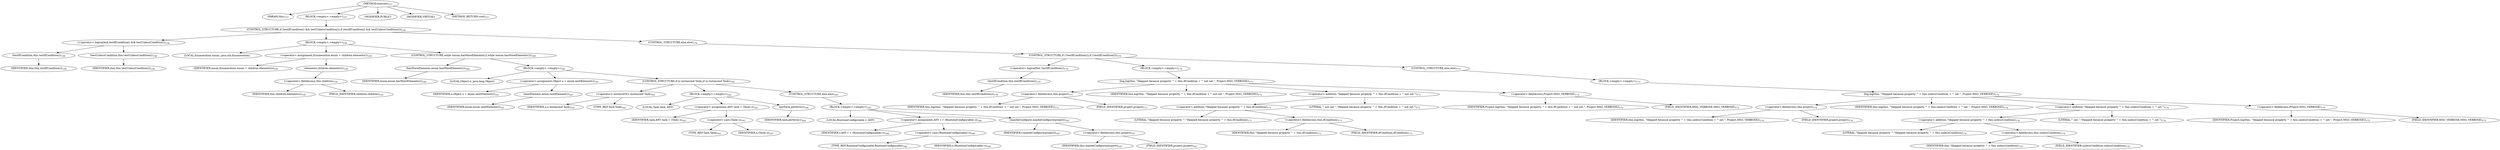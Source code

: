 digraph "execute" {  
"308" [label = <(METHOD,execute)<SUB>157</SUB>> ]
"20" [label = <(PARAM,this)<SUB>157</SUB>> ]
"309" [label = <(BLOCK,&lt;empty&gt;,&lt;empty&gt;)<SUB>157</SUB>> ]
"310" [label = <(CONTROL_STRUCTURE,if (testIfCondition() &amp;&amp; testUnlessCondition()),if (testIfCondition() &amp;&amp; testUnlessCondition()))<SUB>158</SUB>> ]
"311" [label = <(&lt;operator&gt;.logicalAnd,testIfCondition() &amp;&amp; testUnlessCondition())<SUB>158</SUB>> ]
"312" [label = <(testIfCondition,this.testIfCondition())<SUB>158</SUB>> ]
"19" [label = <(IDENTIFIER,this,this.testIfCondition())<SUB>158</SUB>> ]
"313" [label = <(testUnlessCondition,this.testUnlessCondition())<SUB>158</SUB>> ]
"21" [label = <(IDENTIFIER,this,this.testUnlessCondition())<SUB>158</SUB>> ]
"314" [label = <(BLOCK,&lt;empty&gt;,&lt;empty&gt;)<SUB>158</SUB>> ]
"315" [label = <(LOCAL,Enumeration enum: java.util.Enumeration)> ]
"316" [label = <(&lt;operator&gt;.assignment,Enumeration enum = children.elements())<SUB>159</SUB>> ]
"317" [label = <(IDENTIFIER,enum,Enumeration enum = children.elements())<SUB>159</SUB>> ]
"318" [label = <(elements,children.elements())<SUB>159</SUB>> ]
"319" [label = <(&lt;operator&gt;.fieldAccess,this.children)<SUB>159</SUB>> ]
"320" [label = <(IDENTIFIER,this,children.elements())<SUB>159</SUB>> ]
"321" [label = <(FIELD_IDENTIFIER,children,children)<SUB>159</SUB>> ]
"322" [label = <(CONTROL_STRUCTURE,while (enum.hasMoreElements()),while (enum.hasMoreElements()))<SUB>160</SUB>> ]
"323" [label = <(hasMoreElements,enum.hasMoreElements())<SUB>160</SUB>> ]
"324" [label = <(IDENTIFIER,enum,enum.hasMoreElements())<SUB>160</SUB>> ]
"325" [label = <(BLOCK,&lt;empty&gt;,&lt;empty&gt;)<SUB>160</SUB>> ]
"326" [label = <(LOCAL,Object o: java.lang.Object)> ]
"327" [label = <(&lt;operator&gt;.assignment,Object o = enum.nextElement())<SUB>161</SUB>> ]
"328" [label = <(IDENTIFIER,o,Object o = enum.nextElement())<SUB>161</SUB>> ]
"329" [label = <(nextElement,enum.nextElement())<SUB>161</SUB>> ]
"330" [label = <(IDENTIFIER,enum,enum.nextElement())<SUB>161</SUB>> ]
"331" [label = <(CONTROL_STRUCTURE,if (o instanceof Task),if (o instanceof Task))<SUB>162</SUB>> ]
"332" [label = <(&lt;operator&gt;.instanceOf,o instanceof Task)<SUB>162</SUB>> ]
"333" [label = <(IDENTIFIER,o,o instanceof Task)<SUB>162</SUB>> ]
"334" [label = <(TYPE_REF,Task,Task)<SUB>162</SUB>> ]
"335" [label = <(BLOCK,&lt;empty&gt;,&lt;empty&gt;)<SUB>162</SUB>> ]
"336" [label = <(LOCAL,Task task: ANY)> ]
"337" [label = <(&lt;operator&gt;.assignment,ANY task = (Task) o)<SUB>163</SUB>> ]
"338" [label = <(IDENTIFIER,task,ANY task = (Task) o)<SUB>163</SUB>> ]
"339" [label = <(&lt;operator&gt;.cast,(Task) o)<SUB>163</SUB>> ]
"340" [label = <(TYPE_REF,Task,Task)<SUB>163</SUB>> ]
"341" [label = <(IDENTIFIER,o,(Task) o)<SUB>163</SUB>> ]
"342" [label = <(perform,perform())<SUB>164</SUB>> ]
"343" [label = <(IDENTIFIER,task,perform())<SUB>164</SUB>> ]
"344" [label = <(CONTROL_STRUCTURE,else,else)<SUB>165</SUB>> ]
"345" [label = <(BLOCK,&lt;empty&gt;,&lt;empty&gt;)<SUB>165</SUB>> ]
"346" [label = <(LOCAL,RuntimeConfigurable r: ANY)> ]
"347" [label = <(&lt;operator&gt;.assignment,ANY r = (RuntimeConfigurable) o)<SUB>166</SUB>> ]
"348" [label = <(IDENTIFIER,r,ANY r = (RuntimeConfigurable) o)<SUB>166</SUB>> ]
"349" [label = <(&lt;operator&gt;.cast,(RuntimeConfigurable) o)<SUB>166</SUB>> ]
"350" [label = <(TYPE_REF,RuntimeConfigurable,RuntimeConfigurable)<SUB>166</SUB>> ]
"351" [label = <(IDENTIFIER,o,(RuntimeConfigurable) o)<SUB>166</SUB>> ]
"352" [label = <(maybeConfigure,maybeConfigure(project))<SUB>167</SUB>> ]
"353" [label = <(IDENTIFIER,r,maybeConfigure(project))<SUB>167</SUB>> ]
"354" [label = <(&lt;operator&gt;.fieldAccess,this.project)<SUB>167</SUB>> ]
"355" [label = <(IDENTIFIER,this,maybeConfigure(project))<SUB>167</SUB>> ]
"356" [label = <(FIELD_IDENTIFIER,project,project)<SUB>167</SUB>> ]
"357" [label = <(CONTROL_STRUCTURE,else,else)<SUB>170</SUB>> ]
"358" [label = <(CONTROL_STRUCTURE,if (!testIfCondition()),if (!testIfCondition()))<SUB>170</SUB>> ]
"359" [label = <(&lt;operator&gt;.logicalNot,!testIfCondition())<SUB>170</SUB>> ]
"360" [label = <(testIfCondition,this.testIfCondition())<SUB>170</SUB>> ]
"22" [label = <(IDENTIFIER,this,this.testIfCondition())<SUB>170</SUB>> ]
"361" [label = <(BLOCK,&lt;empty&gt;,&lt;empty&gt;)<SUB>170</SUB>> ]
"362" [label = <(log,log(this, &quot;Skipped because property '&quot; + this.ifCondition + &quot;' not set.&quot;, Project.MSG_VERBOSE))<SUB>171</SUB>> ]
"363" [label = <(&lt;operator&gt;.fieldAccess,this.project)<SUB>171</SUB>> ]
"364" [label = <(IDENTIFIER,this,log(this, &quot;Skipped because property '&quot; + this.ifCondition + &quot;' not set.&quot;, Project.MSG_VERBOSE))<SUB>171</SUB>> ]
"365" [label = <(FIELD_IDENTIFIER,project,project)<SUB>171</SUB>> ]
"23" [label = <(IDENTIFIER,this,log(this, &quot;Skipped because property '&quot; + this.ifCondition + &quot;' not set.&quot;, Project.MSG_VERBOSE))<SUB>171</SUB>> ]
"366" [label = <(&lt;operator&gt;.addition,&quot;Skipped because property '&quot; + this.ifCondition + &quot;' not set.&quot;)<SUB>171</SUB>> ]
"367" [label = <(&lt;operator&gt;.addition,&quot;Skipped because property '&quot; + this.ifCondition)<SUB>171</SUB>> ]
"368" [label = <(LITERAL,&quot;Skipped because property '&quot;,&quot;Skipped because property '&quot; + this.ifCondition)<SUB>171</SUB>> ]
"369" [label = <(&lt;operator&gt;.fieldAccess,this.ifCondition)<SUB>171</SUB>> ]
"24" [label = <(IDENTIFIER,this,&quot;Skipped because property '&quot; + this.ifCondition)<SUB>171</SUB>> ]
"370" [label = <(FIELD_IDENTIFIER,ifCondition,ifCondition)<SUB>171</SUB>> ]
"371" [label = <(LITERAL,&quot;' not set.&quot;,&quot;Skipped because property '&quot; + this.ifCondition + &quot;' not set.&quot;)<SUB>171</SUB>> ]
"372" [label = <(&lt;operator&gt;.fieldAccess,Project.MSG_VERBOSE)<SUB>172</SUB>> ]
"373" [label = <(IDENTIFIER,Project,log(this, &quot;Skipped because property '&quot; + this.ifCondition + &quot;' not set.&quot;, Project.MSG_VERBOSE))<SUB>172</SUB>> ]
"374" [label = <(FIELD_IDENTIFIER,MSG_VERBOSE,MSG_VERBOSE)<SUB>172</SUB>> ]
"375" [label = <(CONTROL_STRUCTURE,else,else)<SUB>173</SUB>> ]
"376" [label = <(BLOCK,&lt;empty&gt;,&lt;empty&gt;)<SUB>173</SUB>> ]
"377" [label = <(log,log(this, &quot;Skipped because property '&quot; + this.unlessCondition + &quot;' set.&quot;, Project.MSG_VERBOSE))<SUB>174</SUB>> ]
"378" [label = <(&lt;operator&gt;.fieldAccess,this.project)<SUB>174</SUB>> ]
"379" [label = <(IDENTIFIER,this,log(this, &quot;Skipped because property '&quot; + this.unlessCondition + &quot;' set.&quot;, Project.MSG_VERBOSE))<SUB>174</SUB>> ]
"380" [label = <(FIELD_IDENTIFIER,project,project)<SUB>174</SUB>> ]
"25" [label = <(IDENTIFIER,this,log(this, &quot;Skipped because property '&quot; + this.unlessCondition + &quot;' set.&quot;, Project.MSG_VERBOSE))<SUB>174</SUB>> ]
"381" [label = <(&lt;operator&gt;.addition,&quot;Skipped because property '&quot; + this.unlessCondition + &quot;' set.&quot;)<SUB>174</SUB>> ]
"382" [label = <(&lt;operator&gt;.addition,&quot;Skipped because property '&quot; + this.unlessCondition)<SUB>174</SUB>> ]
"383" [label = <(LITERAL,&quot;Skipped because property '&quot;,&quot;Skipped because property '&quot; + this.unlessCondition)<SUB>174</SUB>> ]
"384" [label = <(&lt;operator&gt;.fieldAccess,this.unlessCondition)<SUB>174</SUB>> ]
"26" [label = <(IDENTIFIER,this,&quot;Skipped because property '&quot; + this.unlessCondition)<SUB>174</SUB>> ]
"385" [label = <(FIELD_IDENTIFIER,unlessCondition,unlessCondition)<SUB>174</SUB>> ]
"386" [label = <(LITERAL,&quot;' set.&quot;,&quot;Skipped because property '&quot; + this.unlessCondition + &quot;' set.&quot;)<SUB>174</SUB>> ]
"387" [label = <(&lt;operator&gt;.fieldAccess,Project.MSG_VERBOSE)<SUB>175</SUB>> ]
"388" [label = <(IDENTIFIER,Project,log(this, &quot;Skipped because property '&quot; + this.unlessCondition + &quot;' set.&quot;, Project.MSG_VERBOSE))<SUB>175</SUB>> ]
"389" [label = <(FIELD_IDENTIFIER,MSG_VERBOSE,MSG_VERBOSE)<SUB>175</SUB>> ]
"390" [label = <(MODIFIER,PUBLIC)> ]
"391" [label = <(MODIFIER,VIRTUAL)> ]
"392" [label = <(METHOD_RETURN,void)<SUB>157</SUB>> ]
  "308" -> "20" 
  "308" -> "309" 
  "308" -> "390" 
  "308" -> "391" 
  "308" -> "392" 
  "309" -> "310" 
  "310" -> "311" 
  "310" -> "314" 
  "310" -> "357" 
  "311" -> "312" 
  "311" -> "313" 
  "312" -> "19" 
  "313" -> "21" 
  "314" -> "315" 
  "314" -> "316" 
  "314" -> "322" 
  "316" -> "317" 
  "316" -> "318" 
  "318" -> "319" 
  "319" -> "320" 
  "319" -> "321" 
  "322" -> "323" 
  "322" -> "325" 
  "323" -> "324" 
  "325" -> "326" 
  "325" -> "327" 
  "325" -> "331" 
  "327" -> "328" 
  "327" -> "329" 
  "329" -> "330" 
  "331" -> "332" 
  "331" -> "335" 
  "331" -> "344" 
  "332" -> "333" 
  "332" -> "334" 
  "335" -> "336" 
  "335" -> "337" 
  "335" -> "342" 
  "337" -> "338" 
  "337" -> "339" 
  "339" -> "340" 
  "339" -> "341" 
  "342" -> "343" 
  "344" -> "345" 
  "345" -> "346" 
  "345" -> "347" 
  "345" -> "352" 
  "347" -> "348" 
  "347" -> "349" 
  "349" -> "350" 
  "349" -> "351" 
  "352" -> "353" 
  "352" -> "354" 
  "354" -> "355" 
  "354" -> "356" 
  "357" -> "358" 
  "358" -> "359" 
  "358" -> "361" 
  "358" -> "375" 
  "359" -> "360" 
  "360" -> "22" 
  "361" -> "362" 
  "362" -> "363" 
  "362" -> "23" 
  "362" -> "366" 
  "362" -> "372" 
  "363" -> "364" 
  "363" -> "365" 
  "366" -> "367" 
  "366" -> "371" 
  "367" -> "368" 
  "367" -> "369" 
  "369" -> "24" 
  "369" -> "370" 
  "372" -> "373" 
  "372" -> "374" 
  "375" -> "376" 
  "376" -> "377" 
  "377" -> "378" 
  "377" -> "25" 
  "377" -> "381" 
  "377" -> "387" 
  "378" -> "379" 
  "378" -> "380" 
  "381" -> "382" 
  "381" -> "386" 
  "382" -> "383" 
  "382" -> "384" 
  "384" -> "26" 
  "384" -> "385" 
  "387" -> "388" 
  "387" -> "389" 
}

